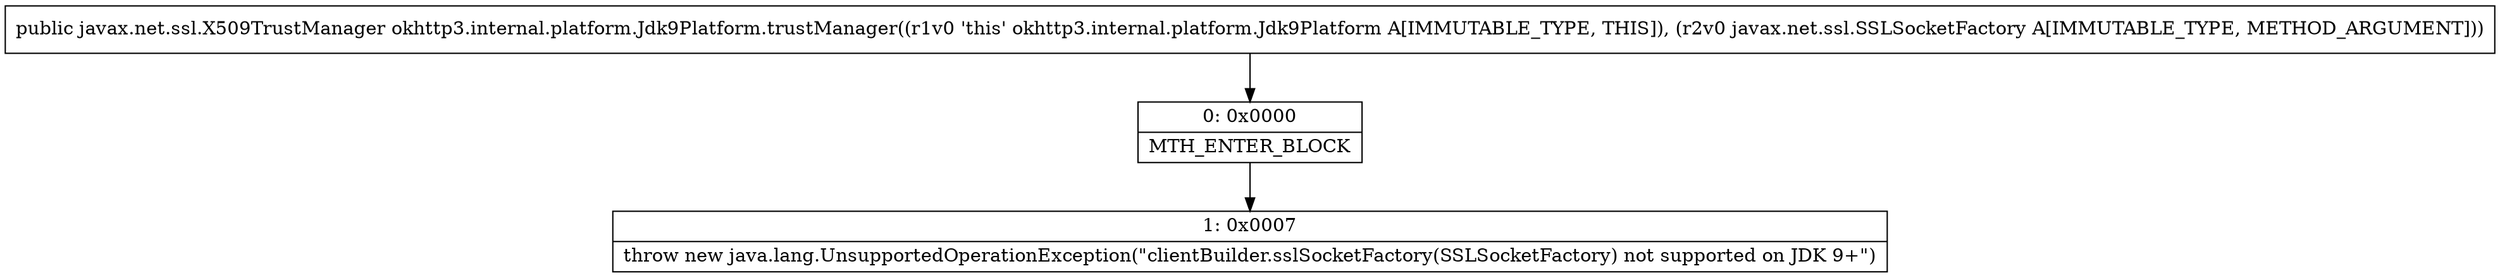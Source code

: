 digraph "CFG forokhttp3.internal.platform.Jdk9Platform.trustManager(Ljavax\/net\/ssl\/SSLSocketFactory;)Ljavax\/net\/ssl\/X509TrustManager;" {
Node_0 [shape=record,label="{0\:\ 0x0000|MTH_ENTER_BLOCK\l}"];
Node_1 [shape=record,label="{1\:\ 0x0007|throw new java.lang.UnsupportedOperationException(\"clientBuilder.sslSocketFactory(SSLSocketFactory) not supported on JDK 9+\")\l}"];
MethodNode[shape=record,label="{public javax.net.ssl.X509TrustManager okhttp3.internal.platform.Jdk9Platform.trustManager((r1v0 'this' okhttp3.internal.platform.Jdk9Platform A[IMMUTABLE_TYPE, THIS]), (r2v0 javax.net.ssl.SSLSocketFactory A[IMMUTABLE_TYPE, METHOD_ARGUMENT])) }"];
MethodNode -> Node_0;
Node_0 -> Node_1;
}

